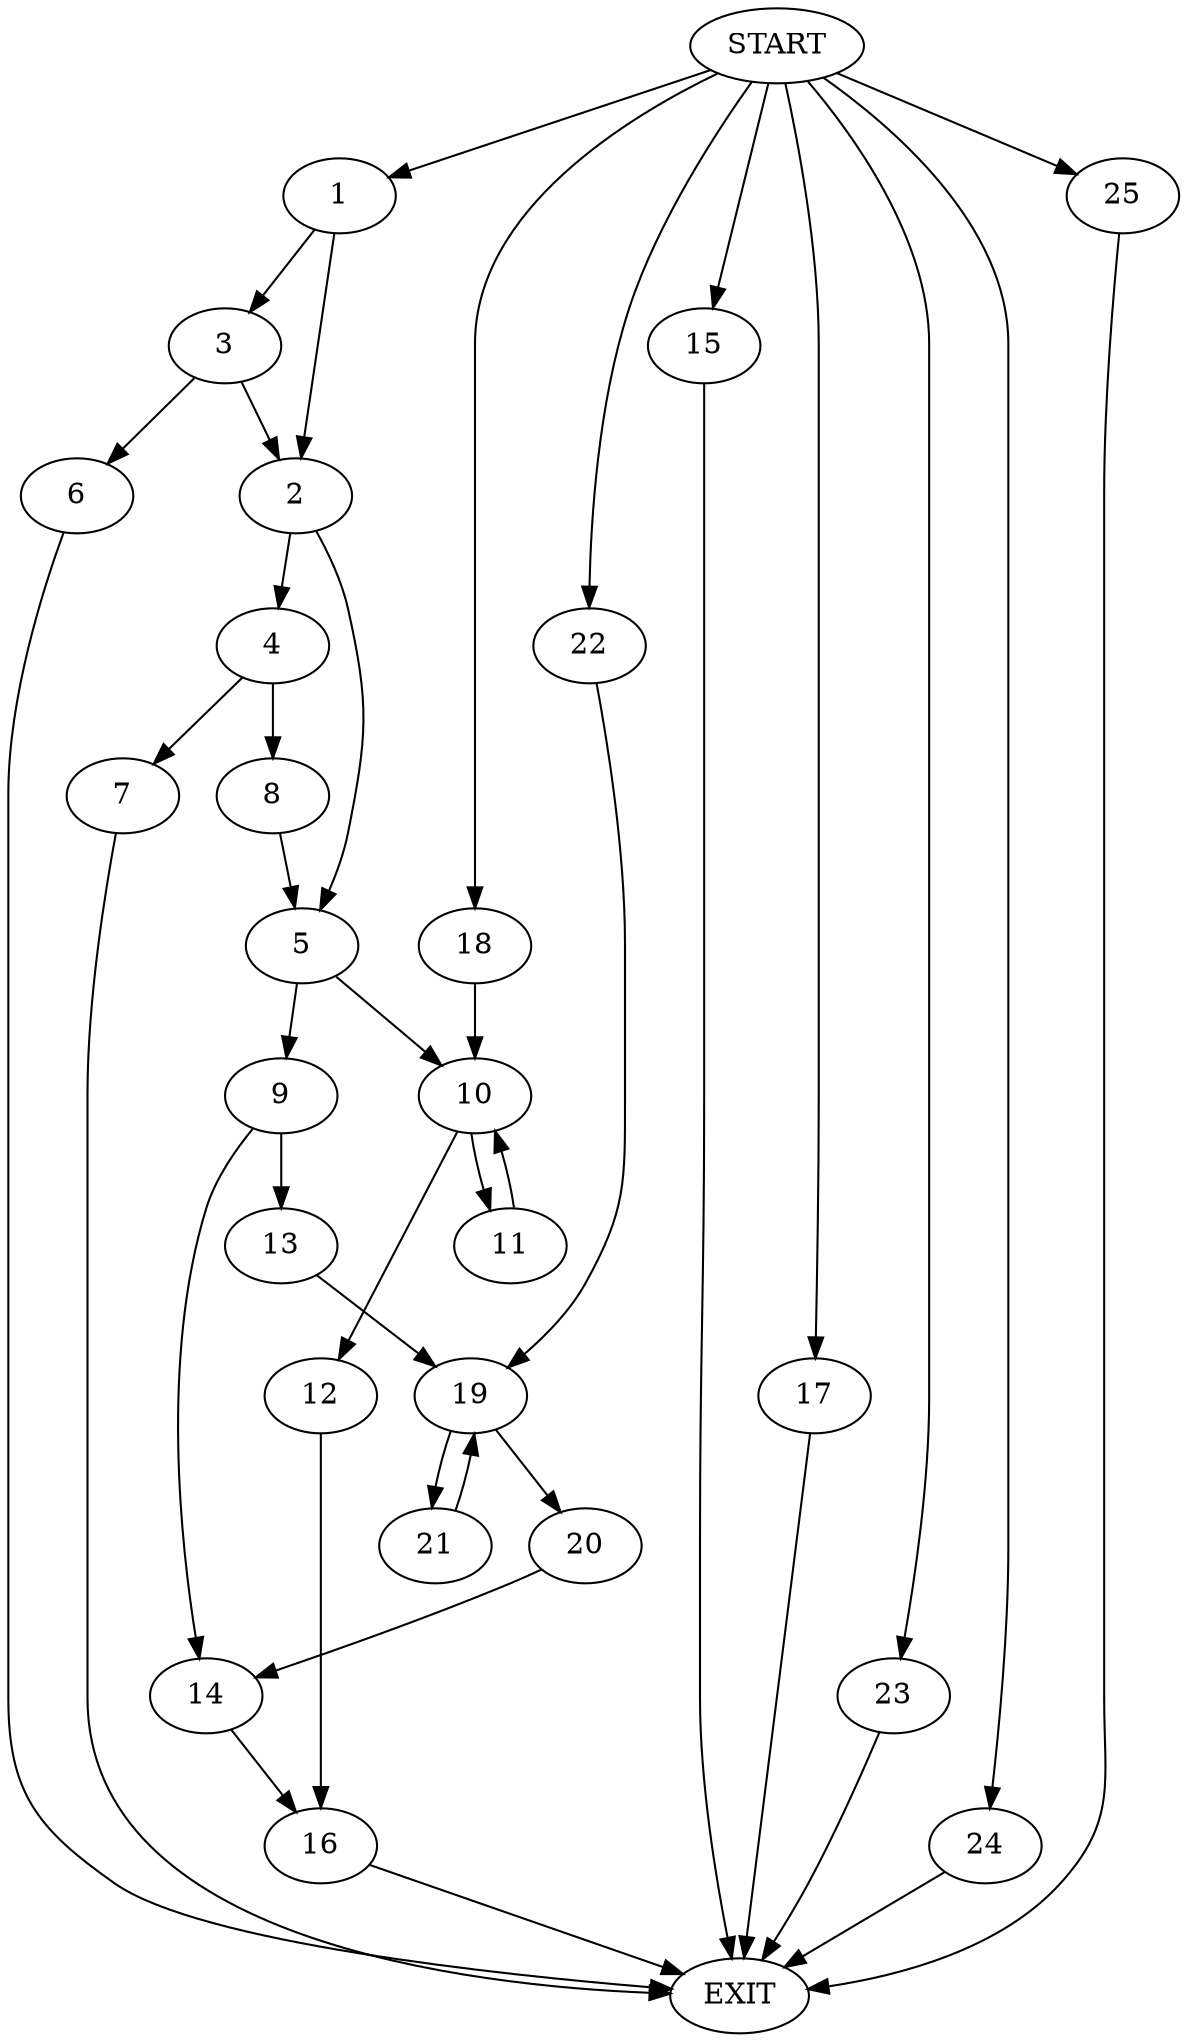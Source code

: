 digraph {
0 [label="START"]
26 [label="EXIT"]
0 -> 1
1 -> 2
1 -> 3
2 -> 4
2 -> 5
3 -> 6
3 -> 2
6 -> 26
4 -> 7
4 -> 8
5 -> 9
5 -> 10
7 -> 26
8 -> 5
10 -> 11
10 -> 12
9 -> 13
9 -> 14
0 -> 15
15 -> 26
11 -> 10
12 -> 16
16 -> 26
0 -> 17
17 -> 26
0 -> 18
18 -> 10
13 -> 19
14 -> 16
19 -> 20
19 -> 21
21 -> 19
20 -> 14
0 -> 22
22 -> 19
0 -> 23
23 -> 26
0 -> 24
24 -> 26
0 -> 25
25 -> 26
}
